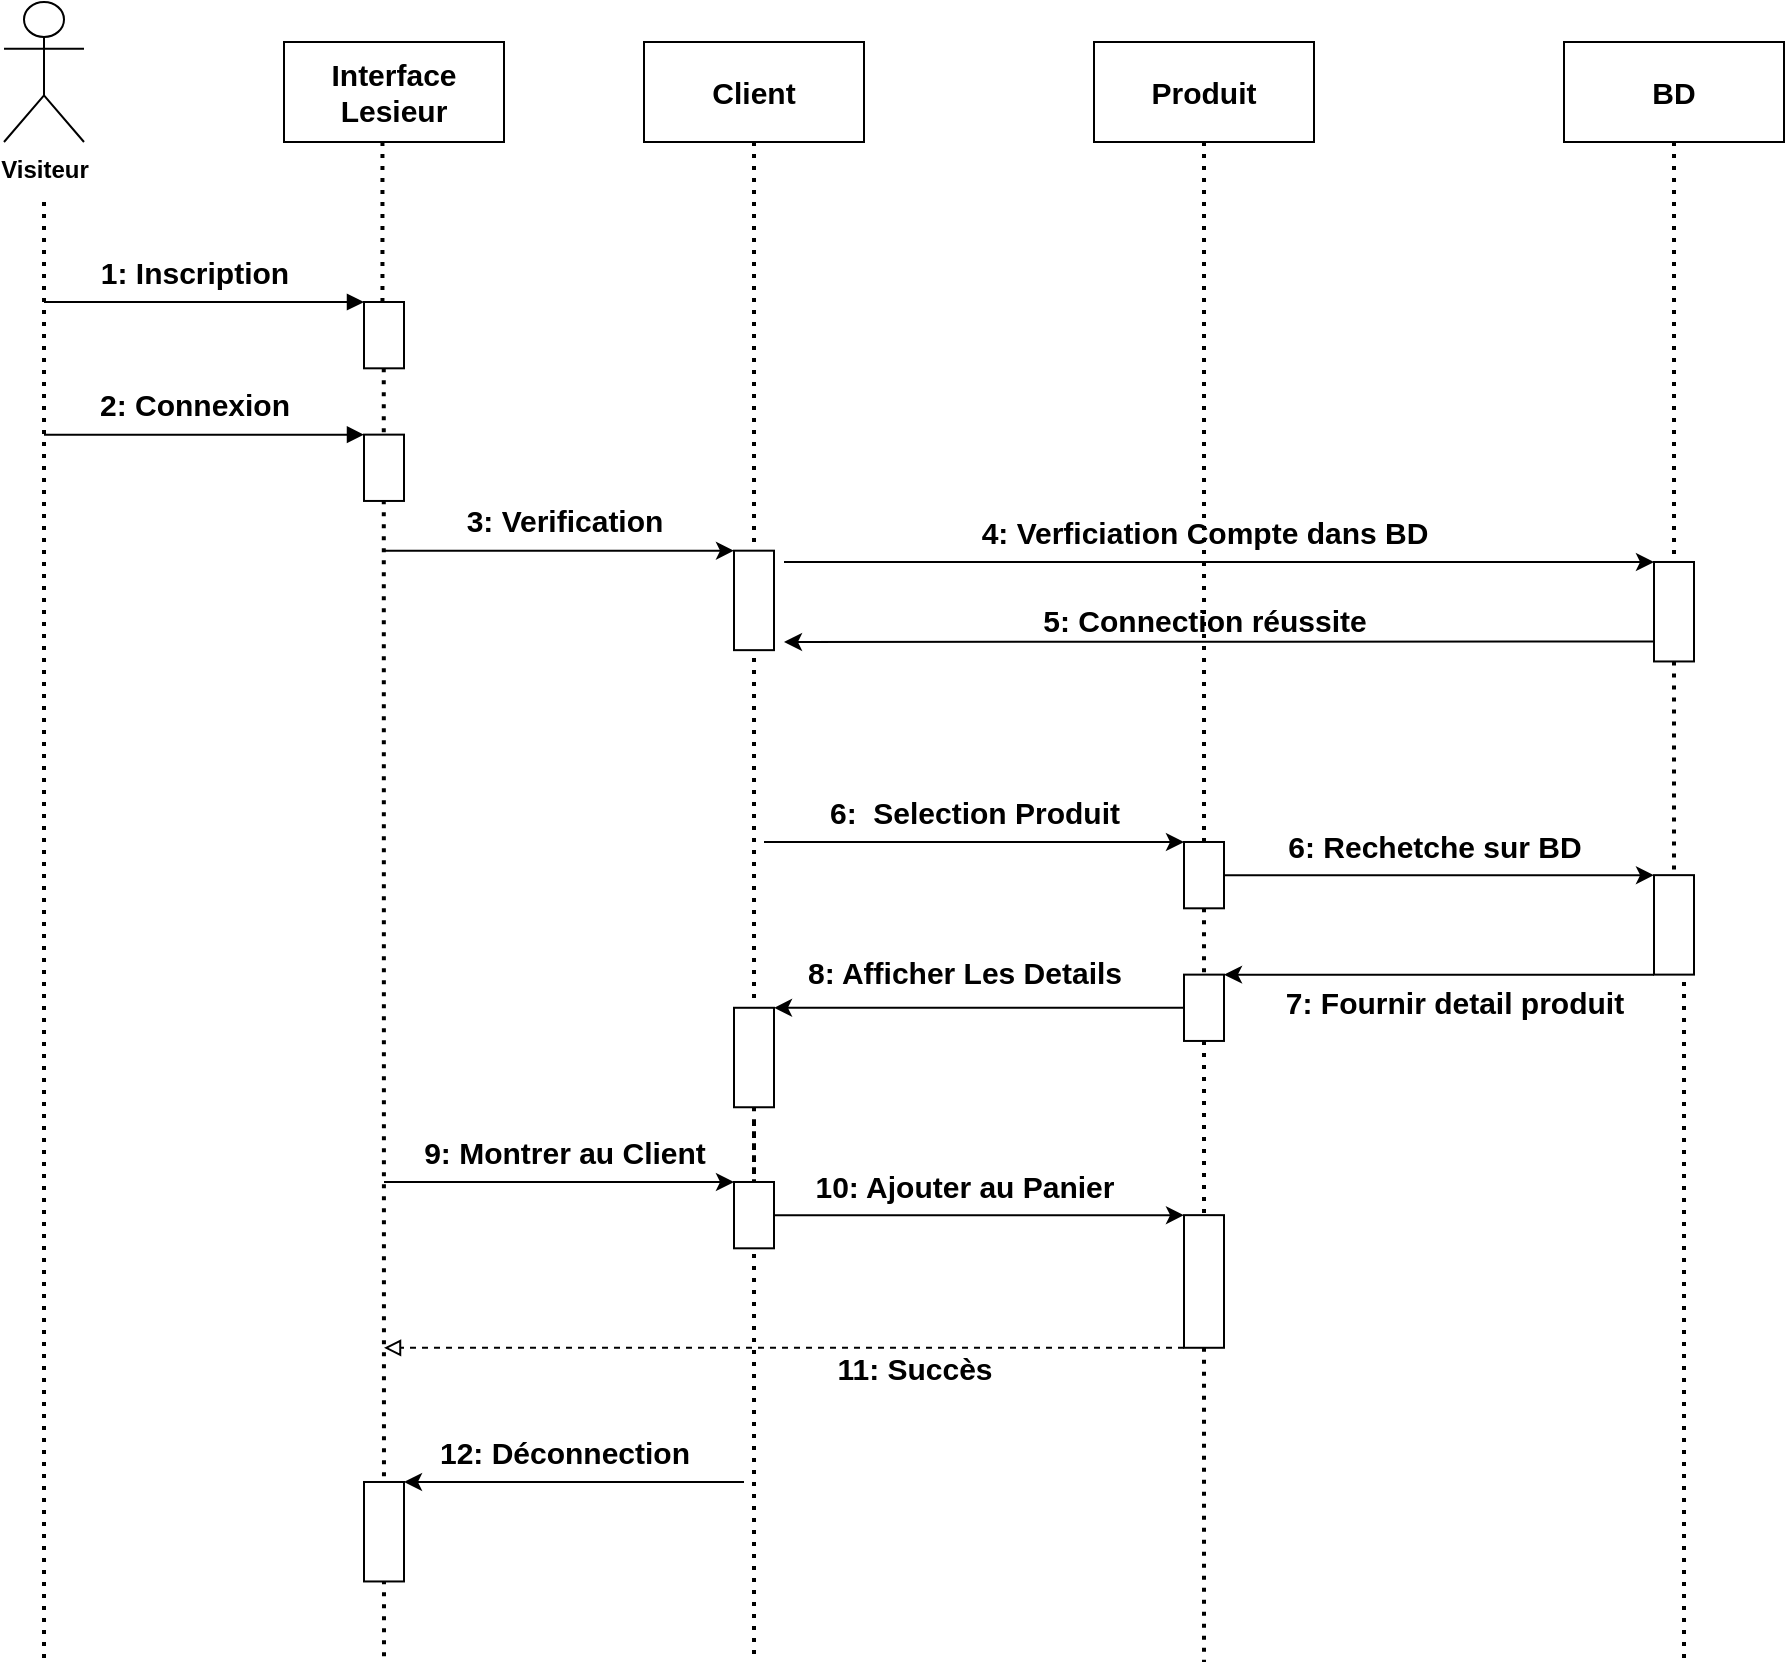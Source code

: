 <mxfile version="21.7.5" type="github">
  <diagram name="Page-1" id="2YBvvXClWsGukQMizWep">
    <mxGraphModel dx="1615" dy="834" grid="1" gridSize="10" guides="1" tooltips="1" connect="1" arrows="1" fold="1" page="1" pageScale="1" pageWidth="850" pageHeight="1100" math="0" shadow="0">
      <root>
        <mxCell id="0" />
        <mxCell id="1" parent="0" />
        <mxCell id="o9jhjcD2wl6_UNwFyDat-40" value="" style="endArrow=none;dashed=1;html=1;strokeWidth=2;rounded=0;dashPattern=1 2;exitX=0.5;exitY=1;exitDx=0;exitDy=0;fontStyle=1" edge="1" parent="1" source="o9jhjcD2wl6_UNwFyDat-14">
          <mxGeometry width="50" height="50" relative="1" as="geometry">
            <mxPoint x="494.7" y="150" as="sourcePoint" />
            <mxPoint x="495" y="550" as="targetPoint" />
          </mxGeometry>
        </mxCell>
        <mxCell id="o9jhjcD2wl6_UNwFyDat-6" value="&lt;span&gt;Visiteur&lt;/span&gt;" style="shape=umlActor;verticalLabelPosition=bottom;verticalAlign=top;html=1;fontStyle=1" vertex="1" parent="1">
          <mxGeometry x="120" y="50" width="40" height="70" as="geometry" />
        </mxCell>
        <mxCell id="o9jhjcD2wl6_UNwFyDat-11" value="" style="endArrow=none;dashed=1;html=1;strokeWidth=2;rounded=0;dashPattern=1 2;fontStyle=1" edge="1" parent="1">
          <mxGeometry width="50" height="50" relative="1" as="geometry">
            <mxPoint x="140" y="150" as="sourcePoint" />
            <mxPoint x="140" y="880" as="targetPoint" />
          </mxGeometry>
        </mxCell>
        <mxCell id="o9jhjcD2wl6_UNwFyDat-12" value="&lt;span&gt;&lt;font style=&quot;font-size: 15px;&quot;&gt;Interface Lesieur&lt;/font&gt;&lt;/span&gt;" style="html=1;whiteSpace=wrap;fontStyle=1" vertex="1" parent="1">
          <mxGeometry x="260" y="70" width="110" height="50" as="geometry" />
        </mxCell>
        <mxCell id="o9jhjcD2wl6_UNwFyDat-13" value="&lt;span&gt;&lt;font style=&quot;font-size: 15px;&quot;&gt;Produit&lt;/font&gt;&lt;/span&gt;" style="html=1;whiteSpace=wrap;fontStyle=1" vertex="1" parent="1">
          <mxGeometry x="665" y="70" width="110" height="50" as="geometry" />
        </mxCell>
        <mxCell id="o9jhjcD2wl6_UNwFyDat-14" value="&lt;span&gt;&lt;font style=&quot;font-size: 15px;&quot;&gt;Client&lt;/font&gt;&lt;/span&gt;" style="html=1;whiteSpace=wrap;fontStyle=1" vertex="1" parent="1">
          <mxGeometry x="440" y="70" width="110" height="50" as="geometry" />
        </mxCell>
        <mxCell id="o9jhjcD2wl6_UNwFyDat-18" value="" style="endArrow=none;dashed=1;html=1;strokeWidth=2;rounded=0;dashPattern=1 2;fontStyle=1" edge="1" parent="1">
          <mxGeometry width="50" height="50" relative="1" as="geometry">
            <mxPoint x="495" y="610" as="sourcePoint" />
            <mxPoint x="495" y="880" as="targetPoint" />
          </mxGeometry>
        </mxCell>
        <mxCell id="o9jhjcD2wl6_UNwFyDat-21" value="" style="endArrow=none;dashed=1;html=1;strokeWidth=2;rounded=0;dashPattern=1 2;exitX=0.5;exitY=1;exitDx=0;exitDy=0;fontStyle=1" edge="1" parent="1">
          <mxGeometry width="50" height="50" relative="1" as="geometry">
            <mxPoint x="309.23" y="120" as="sourcePoint" />
            <mxPoint x="309.23" y="200" as="targetPoint" />
          </mxGeometry>
        </mxCell>
        <mxCell id="o9jhjcD2wl6_UNwFyDat-55" value="1: Inscription" style="text;html=1;align=center;verticalAlign=middle;resizable=0;points=[];autosize=1;strokeColor=none;fillColor=none;fontSize=15;fontStyle=1" vertex="1" parent="1">
          <mxGeometry x="155" y="170" width="120" height="30" as="geometry" />
        </mxCell>
        <mxCell id="o9jhjcD2wl6_UNwFyDat-64" value="" style="group;fontStyle=1" vertex="1" connectable="0" parent="1">
          <mxGeometry x="790" y="70" width="110" height="50" as="geometry" />
        </mxCell>
        <mxCell id="o9jhjcD2wl6_UNwFyDat-15" value="&lt;span&gt;&lt;font style=&quot;font-size: 15px;&quot;&gt;BD&lt;/font&gt;&lt;/span&gt;" style="html=1;whiteSpace=wrap;fontStyle=1" vertex="1" parent="1">
          <mxGeometry x="900" y="70" width="110" height="50" as="geometry" />
        </mxCell>
        <mxCell id="o9jhjcD2wl6_UNwFyDat-34" value="" style="endArrow=none;dashed=1;html=1;strokeWidth=2;rounded=0;dashPattern=1 2;exitX=0.5;exitY=1;exitDx=0;exitDy=0;fontStyle=1" edge="1" parent="1" source="o9jhjcD2wl6_UNwFyDat-67" target="o9jhjcD2wl6_UNwFyDat-33">
          <mxGeometry width="50" height="50" relative="1" as="geometry">
            <mxPoint x="844.66" y="150" as="sourcePoint" />
            <mxPoint x="840" y="650" as="targetPoint" />
          </mxGeometry>
        </mxCell>
        <mxCell id="o9jhjcD2wl6_UNwFyDat-33" value="" style="html=1;points=[];perimeter=orthogonalPerimeter;outlineConnect=0;targetShapes=umlLifeline;portConstraint=eastwest;newEdgeStyle={&quot;edgeStyle&quot;:&quot;elbowEdgeStyle&quot;,&quot;elbow&quot;:&quot;vertical&quot;,&quot;curved&quot;:0,&quot;rounded&quot;:0};rounded=0;glass=0;shadow=0;fontStyle=1" vertex="1" parent="1">
          <mxGeometry x="945" y="486.576" width="20" height="49.737" as="geometry" />
        </mxCell>
        <mxCell id="o9jhjcD2wl6_UNwFyDat-32" value="" style="endArrow=classic;html=1;rounded=0;fontStyle=1" edge="1" parent="1" source="o9jhjcD2wl6_UNwFyDat-30" target="o9jhjcD2wl6_UNwFyDat-33">
          <mxGeometry width="50" height="50" relative="1" as="geometry">
            <mxPoint x="690" y="486.576" as="sourcePoint" />
            <mxPoint x="830" y="486.576" as="targetPoint" />
          </mxGeometry>
        </mxCell>
        <mxCell id="o9jhjcD2wl6_UNwFyDat-35" value="" style="endArrow=classic;html=1;rounded=0;fontStyle=1" edge="1" parent="1" source="o9jhjcD2wl6_UNwFyDat-33" target="o9jhjcD2wl6_UNwFyDat-36">
          <mxGeometry width="50" height="50" relative="1" as="geometry">
            <mxPoint x="320" y="511.445" as="sourcePoint" />
            <mxPoint x="720" y="536.313" as="targetPoint" />
          </mxGeometry>
        </mxCell>
        <mxCell id="o9jhjcD2wl6_UNwFyDat-16" value="" style="endArrow=none;dashed=1;html=1;strokeWidth=2;rounded=0;dashPattern=1 2;fontStyle=1" edge="1" parent="1">
          <mxGeometry width="50" height="50" relative="1" as="geometry">
            <mxPoint x="960" y="540" as="sourcePoint" />
            <mxPoint x="960" y="880" as="targetPoint" />
          </mxGeometry>
        </mxCell>
        <mxCell id="o9jhjcD2wl6_UNwFyDat-31" value="" style="endArrow=none;dashed=1;html=1;strokeWidth=2;rounded=0;dashPattern=1 2;exitX=0.5;exitY=1;exitDx=0;exitDy=0;fontStyle=1" edge="1" parent="1" source="o9jhjcD2wl6_UNwFyDat-13" target="o9jhjcD2wl6_UNwFyDat-30">
          <mxGeometry width="50" height="50" relative="1" as="geometry">
            <mxPoint x="674.66" y="150" as="sourcePoint" />
            <mxPoint x="675" y="680" as="targetPoint" />
          </mxGeometry>
        </mxCell>
        <mxCell id="o9jhjcD2wl6_UNwFyDat-68" value="" style="endArrow=classic;html=1;rounded=0;fontStyle=1;exitX=1.25;exitY=0.114;exitDx=0;exitDy=0;exitPerimeter=0;" edge="1" parent="1" target="o9jhjcD2wl6_UNwFyDat-67" source="o9jhjcD2wl6_UNwFyDat-25">
          <mxGeometry width="50" height="50" relative="1" as="geometry">
            <mxPoint x="720" y="320" as="sourcePoint" />
            <mxPoint x="830" y="319.996" as="targetPoint" />
          </mxGeometry>
        </mxCell>
        <mxCell id="o9jhjcD2wl6_UNwFyDat-69" value="" style="endArrow=classic;html=1;rounded=0;fontStyle=1" edge="1" parent="1">
          <mxGeometry width="50" height="50" relative="1" as="geometry">
            <mxPoint x="945" y="369.73" as="sourcePoint" />
            <mxPoint x="510" y="370" as="targetPoint" />
          </mxGeometry>
        </mxCell>
        <mxCell id="o9jhjcD2wl6_UNwFyDat-19" value="" style="endArrow=none;dashed=1;html=1;strokeWidth=2;rounded=0;dashPattern=1 2;fontStyle=1" edge="1" parent="1">
          <mxGeometry width="50" height="50" relative="1" as="geometry">
            <mxPoint x="309.88" y="233.158" as="sourcePoint" />
            <mxPoint x="310" y="880" as="targetPoint" />
          </mxGeometry>
        </mxCell>
        <mxCell id="o9jhjcD2wl6_UNwFyDat-20" value="" style="html=1;points=[];perimeter=orthogonalPerimeter;outlineConnect=0;targetShapes=umlLifeline;portConstraint=eastwest;newEdgeStyle={&quot;edgeStyle&quot;:&quot;elbowEdgeStyle&quot;,&quot;elbow&quot;:&quot;vertical&quot;,&quot;curved&quot;:0,&quot;rounded&quot;:0};rounded=0;glass=0;shadow=0;fontStyle=1" vertex="1" parent="1">
          <mxGeometry x="300" y="200" width="20" height="33.158" as="geometry" />
        </mxCell>
        <mxCell id="o9jhjcD2wl6_UNwFyDat-22" value="" style="endArrow=block;html=1;rounded=0;endFill=1;fontStyle=1" edge="1" parent="1" target="o9jhjcD2wl6_UNwFyDat-20">
          <mxGeometry width="50" height="50" relative="1" as="geometry">
            <mxPoint x="140" y="200" as="sourcePoint" />
            <mxPoint x="490" y="241.447" as="targetPoint" />
          </mxGeometry>
        </mxCell>
        <mxCell id="o9jhjcD2wl6_UNwFyDat-23" value="" style="html=1;points=[];perimeter=orthogonalPerimeter;outlineConnect=0;targetShapes=umlLifeline;portConstraint=eastwest;newEdgeStyle={&quot;edgeStyle&quot;:&quot;elbowEdgeStyle&quot;,&quot;elbow&quot;:&quot;vertical&quot;,&quot;curved&quot;:0,&quot;rounded&quot;:0};rounded=0;glass=0;shadow=0;fontStyle=1" vertex="1" parent="1">
          <mxGeometry x="300" y="266.316" width="20" height="33.158" as="geometry" />
        </mxCell>
        <mxCell id="o9jhjcD2wl6_UNwFyDat-24" value="" style="endArrow=block;html=1;rounded=0;endFill=1;fontStyle=1" edge="1" parent="1" target="o9jhjcD2wl6_UNwFyDat-23">
          <mxGeometry width="50" height="50" relative="1" as="geometry">
            <mxPoint x="140" y="266.316" as="sourcePoint" />
            <mxPoint x="490" y="307.763" as="targetPoint" />
          </mxGeometry>
        </mxCell>
        <mxCell id="o9jhjcD2wl6_UNwFyDat-25" value="" style="html=1;points=[];perimeter=orthogonalPerimeter;outlineConnect=0;targetShapes=umlLifeline;portConstraint=eastwest;newEdgeStyle={&quot;edgeStyle&quot;:&quot;elbowEdgeStyle&quot;,&quot;elbow&quot;:&quot;vertical&quot;,&quot;curved&quot;:0,&quot;rounded&quot;:0};rounded=0;glass=0;shadow=0;fontStyle=1" vertex="1" parent="1">
          <mxGeometry x="485" y="324.342" width="20" height="49.737" as="geometry" />
        </mxCell>
        <mxCell id="o9jhjcD2wl6_UNwFyDat-27" value="" style="endArrow=classic;html=1;rounded=0;fontStyle=1" edge="1" parent="1" target="o9jhjcD2wl6_UNwFyDat-25">
          <mxGeometry width="50" height="50" relative="1" as="geometry">
            <mxPoint x="310" y="324.342" as="sourcePoint" />
            <mxPoint x="420" y="241.447" as="targetPoint" />
          </mxGeometry>
        </mxCell>
        <mxCell id="o9jhjcD2wl6_UNwFyDat-38" value="" style="endArrow=classic;html=1;rounded=0;fontStyle=1" edge="1" parent="1" source="o9jhjcD2wl6_UNwFyDat-36" target="o9jhjcD2wl6_UNwFyDat-39">
          <mxGeometry width="50" height="50" relative="1" as="geometry">
            <mxPoint x="380" y="528.024" as="sourcePoint" />
            <mxPoint x="530" y="536.313" as="targetPoint" />
          </mxGeometry>
        </mxCell>
        <mxCell id="o9jhjcD2wl6_UNwFyDat-39" value="" style="html=1;points=[];perimeter=orthogonalPerimeter;outlineConnect=0;targetShapes=umlLifeline;portConstraint=eastwest;newEdgeStyle={&quot;edgeStyle&quot;:&quot;elbowEdgeStyle&quot;,&quot;elbow&quot;:&quot;vertical&quot;,&quot;curved&quot;:0,&quot;rounded&quot;:0};rounded=0;glass=0;shadow=0;fontStyle=1" vertex="1" parent="1">
          <mxGeometry x="485" y="552.892" width="20" height="49.737" as="geometry" />
        </mxCell>
        <mxCell id="o9jhjcD2wl6_UNwFyDat-43" value="" style="endArrow=none;dashed=1;html=1;strokeWidth=2;rounded=0;dashPattern=1 2;fontStyle=1" edge="1" parent="1" source="o9jhjcD2wl6_UNwFyDat-39" target="o9jhjcD2wl6_UNwFyDat-41">
          <mxGeometry width="50" height="50" relative="1" as="geometry">
            <mxPoint x="495" y="531.579" as="sourcePoint" />
            <mxPoint x="495" y="722.237" as="targetPoint" />
          </mxGeometry>
        </mxCell>
        <mxCell id="o9jhjcD2wl6_UNwFyDat-41" value="" style="html=1;points=[];perimeter=orthogonalPerimeter;outlineConnect=0;targetShapes=umlLifeline;portConstraint=eastwest;newEdgeStyle={&quot;edgeStyle&quot;:&quot;elbowEdgeStyle&quot;,&quot;elbow&quot;:&quot;vertical&quot;,&quot;curved&quot;:0,&quot;rounded&quot;:0};rounded=0;glass=0;shadow=0;fontStyle=1" vertex="1" parent="1">
          <mxGeometry x="485" y="639.996" width="20" height="33.158" as="geometry" />
        </mxCell>
        <mxCell id="o9jhjcD2wl6_UNwFyDat-44" value="" style="endArrow=classic;html=1;rounded=0;fontStyle=1" edge="1" parent="1" target="o9jhjcD2wl6_UNwFyDat-41">
          <mxGeometry width="50" height="50" relative="1" as="geometry">
            <mxPoint x="310" y="639.996" as="sourcePoint" />
            <mxPoint x="330" y="416.181" as="targetPoint" />
          </mxGeometry>
        </mxCell>
        <mxCell id="o9jhjcD2wl6_UNwFyDat-45" value="" style="endArrow=classic;html=1;rounded=0;fontStyle=1" edge="1" parent="1" target="o9jhjcD2wl6_UNwFyDat-30">
          <mxGeometry width="50" height="50" relative="1" as="geometry">
            <mxPoint x="500" y="469.997" as="sourcePoint" />
            <mxPoint x="380" y="478.287" as="targetPoint" />
          </mxGeometry>
        </mxCell>
        <mxCell id="o9jhjcD2wl6_UNwFyDat-48" value="" style="endArrow=classic;html=1;rounded=0;fontStyle=1" edge="1" parent="1" source="o9jhjcD2wl6_UNwFyDat-41" target="o9jhjcD2wl6_UNwFyDat-46">
          <mxGeometry width="50" height="50" relative="1" as="geometry">
            <mxPoint x="220" y="598.549" as="sourcePoint" />
            <mxPoint x="650" y="656.575" as="targetPoint" />
          </mxGeometry>
        </mxCell>
        <mxCell id="o9jhjcD2wl6_UNwFyDat-49" value="" style="endArrow=block;html=1;rounded=0;dashed=1;endFill=0;fontStyle=1" edge="1" parent="1" source="o9jhjcD2wl6_UNwFyDat-46">
          <mxGeometry width="50" height="50" relative="1" as="geometry">
            <mxPoint x="220" y="598.549" as="sourcePoint" />
            <mxPoint x="310" y="722.891" as="targetPoint" />
          </mxGeometry>
        </mxCell>
        <mxCell id="o9jhjcD2wl6_UNwFyDat-51" value="" style="html=1;points=[];perimeter=orthogonalPerimeter;outlineConnect=0;targetShapes=umlLifeline;portConstraint=eastwest;newEdgeStyle={&quot;edgeStyle&quot;:&quot;elbowEdgeStyle&quot;,&quot;elbow&quot;:&quot;vertical&quot;,&quot;curved&quot;:0,&quot;rounded&quot;:0};rounded=0;glass=0;shadow=0;fontStyle=1" vertex="1" parent="1">
          <mxGeometry x="300" y="789.997" width="20" height="49.737" as="geometry" />
        </mxCell>
        <mxCell id="o9jhjcD2wl6_UNwFyDat-53" value="" style="endArrow=classic;html=1;rounded=0;fontStyle=1" edge="1" parent="1" target="o9jhjcD2wl6_UNwFyDat-51">
          <mxGeometry width="50" height="50" relative="1" as="geometry">
            <mxPoint x="490" y="790" as="sourcePoint" />
            <mxPoint x="460" y="685.921" as="targetPoint" />
          </mxGeometry>
        </mxCell>
        <mxCell id="o9jhjcD2wl6_UNwFyDat-61" value="&lt;font size=&quot;1&quot;&gt;&lt;span style=&quot;font-size: 15px;&quot;&gt;2: Connexion&lt;/span&gt;&lt;/font&gt;" style="text;html=1;align=center;verticalAlign=middle;resizable=0;points=[];autosize=1;strokeColor=none;fillColor=none;fontStyle=1" vertex="1" parent="1">
          <mxGeometry x="155" y="236.32" width="120" height="30" as="geometry" />
        </mxCell>
        <mxCell id="o9jhjcD2wl6_UNwFyDat-62" value="&lt;span&gt;&lt;font style=&quot;font-size: 15px;&quot;&gt;3: Verification&lt;/font&gt;&lt;/span&gt;" style="text;html=1;align=center;verticalAlign=middle;resizable=0;points=[];autosize=1;strokeColor=none;fillColor=none;fontStyle=1" vertex="1" parent="1">
          <mxGeometry x="340" y="294.34" width="120" height="30" as="geometry" />
        </mxCell>
        <mxCell id="o9jhjcD2wl6_UNwFyDat-63" value="&lt;font style=&quot;font-size: 15px;&quot;&gt;&lt;span&gt;4: Verficiation Compte dans BD&lt;br&gt;&lt;/span&gt;&lt;/font&gt;" style="text;html=1;align=center;verticalAlign=middle;resizable=0;points=[];autosize=1;strokeColor=none;fillColor=none;fontStyle=1" vertex="1" parent="1">
          <mxGeometry x="595" y="300" width="250" height="30" as="geometry" />
        </mxCell>
        <mxCell id="o9jhjcD2wl6_UNwFyDat-66" value="&lt;b&gt;&lt;font style=&quot;font-size: 15px;&quot;&gt;6:&amp;nbsp; Selection Produit&lt;/font&gt;&lt;/b&gt;" style="text;html=1;align=center;verticalAlign=middle;resizable=0;points=[];autosize=1;strokeColor=none;fillColor=none;" vertex="1" parent="1">
          <mxGeometry x="520" y="440" width="170" height="30" as="geometry" />
        </mxCell>
        <mxCell id="o9jhjcD2wl6_UNwFyDat-17" value="" style="endArrow=none;dashed=1;html=1;strokeWidth=2;rounded=0;dashPattern=1 2;fontStyle=1" edge="1" parent="1" source="o9jhjcD2wl6_UNwFyDat-46">
          <mxGeometry width="50" height="50" relative="1" as="geometry">
            <mxPoint x="719.66" y="158.553" as="sourcePoint" />
            <mxPoint x="720" y="880" as="targetPoint" />
          </mxGeometry>
        </mxCell>
        <mxCell id="o9jhjcD2wl6_UNwFyDat-30" value="" style="html=1;points=[];perimeter=orthogonalPerimeter;outlineConnect=0;targetShapes=umlLifeline;portConstraint=eastwest;newEdgeStyle={&quot;edgeStyle&quot;:&quot;elbowEdgeStyle&quot;,&quot;elbow&quot;:&quot;vertical&quot;,&quot;curved&quot;:0,&quot;rounded&quot;:0};rounded=0;glass=0;shadow=0;fontStyle=1" vertex="1" parent="1">
          <mxGeometry x="710" y="469.997" width="20" height="33.158" as="geometry" />
        </mxCell>
        <mxCell id="o9jhjcD2wl6_UNwFyDat-37" value="" style="endArrow=none;dashed=1;html=1;strokeWidth=2;rounded=0;dashPattern=1 2;fontStyle=1" edge="1" parent="1" source="o9jhjcD2wl6_UNwFyDat-30" target="o9jhjcD2wl6_UNwFyDat-36">
          <mxGeometry width="50" height="50" relative="1" as="geometry">
            <mxPoint x="720" y="432.105" as="sourcePoint" />
            <mxPoint x="720" y="597.895" as="targetPoint" />
          </mxGeometry>
        </mxCell>
        <mxCell id="o9jhjcD2wl6_UNwFyDat-36" value="" style="html=1;points=[];perimeter=orthogonalPerimeter;outlineConnect=0;targetShapes=umlLifeline;portConstraint=eastwest;newEdgeStyle={&quot;edgeStyle&quot;:&quot;elbowEdgeStyle&quot;,&quot;elbow&quot;:&quot;vertical&quot;,&quot;curved&quot;:0,&quot;rounded&quot;:0};rounded=0;glass=0;shadow=0;fontStyle=1" vertex="1" parent="1">
          <mxGeometry x="710" y="536.313" width="20" height="33.158" as="geometry" />
        </mxCell>
        <mxCell id="o9jhjcD2wl6_UNwFyDat-47" value="" style="endArrow=none;dashed=1;html=1;strokeWidth=2;rounded=0;dashPattern=1 2;fontStyle=1" edge="1" parent="1" source="o9jhjcD2wl6_UNwFyDat-36" target="o9jhjcD2wl6_UNwFyDat-46">
          <mxGeometry width="50" height="50" relative="1" as="geometry">
            <mxPoint x="720" y="498.421" as="sourcePoint" />
            <mxPoint x="720" y="697.368" as="targetPoint" />
          </mxGeometry>
        </mxCell>
        <mxCell id="o9jhjcD2wl6_UNwFyDat-46" value="" style="html=1;points=[];perimeter=orthogonalPerimeter;outlineConnect=0;targetShapes=umlLifeline;portConstraint=eastwest;newEdgeStyle={&quot;edgeStyle&quot;:&quot;elbowEdgeStyle&quot;,&quot;elbow&quot;:&quot;vertical&quot;,&quot;curved&quot;:0,&quot;rounded&quot;:0};rounded=0;glass=0;shadow=0;fontStyle=1" vertex="1" parent="1">
          <mxGeometry x="710" y="656.575" width="20" height="66.316" as="geometry" />
        </mxCell>
        <mxCell id="o9jhjcD2wl6_UNwFyDat-70" value="" style="endArrow=none;dashed=1;html=1;strokeWidth=2;rounded=0;dashPattern=1 2;exitX=0.5;exitY=1;exitDx=0;exitDy=0;fontStyle=1" edge="1" parent="1" source="o9jhjcD2wl6_UNwFyDat-15" target="o9jhjcD2wl6_UNwFyDat-67">
          <mxGeometry width="50" height="50" relative="1" as="geometry">
            <mxPoint x="955" y="120" as="sourcePoint" />
            <mxPoint x="955" y="487" as="targetPoint" />
          </mxGeometry>
        </mxCell>
        <mxCell id="o9jhjcD2wl6_UNwFyDat-67" value="" style="html=1;points=[];perimeter=orthogonalPerimeter;outlineConnect=0;targetShapes=umlLifeline;portConstraint=eastwest;newEdgeStyle={&quot;edgeStyle&quot;:&quot;elbowEdgeStyle&quot;,&quot;elbow&quot;:&quot;vertical&quot;,&quot;curved&quot;:0,&quot;rounded&quot;:0};rounded=0;glass=0;shadow=0;fontStyle=1" vertex="1" parent="1">
          <mxGeometry x="945" y="329.996" width="20" height="49.737" as="geometry" />
        </mxCell>
        <mxCell id="o9jhjcD2wl6_UNwFyDat-71" value="&lt;b&gt;&lt;font style=&quot;font-size: 15px;&quot;&gt;5: Connection réussite&lt;/font&gt;&lt;/b&gt;" style="text;html=1;align=center;verticalAlign=middle;resizable=0;points=[];autosize=1;strokeColor=none;fillColor=none;" vertex="1" parent="1">
          <mxGeometry x="625" y="344.08" width="190" height="30" as="geometry" />
        </mxCell>
        <mxCell id="o9jhjcD2wl6_UNwFyDat-72" value="&lt;font style=&quot;font-size: 15px;&quot;&gt;&lt;b&gt;6: Rechetche sur BD&lt;/b&gt;&lt;/font&gt;" style="text;html=1;align=center;verticalAlign=middle;resizable=0;points=[];autosize=1;strokeColor=none;fillColor=none;" vertex="1" parent="1">
          <mxGeometry x="750" y="456.58" width="170" height="30" as="geometry" />
        </mxCell>
        <mxCell id="o9jhjcD2wl6_UNwFyDat-73" value="&lt;b&gt;&lt;font style=&quot;font-size: 15px;&quot;&gt;7: Fournir detail produit&lt;/font&gt;&lt;/b&gt;" style="text;html=1;align=center;verticalAlign=middle;resizable=0;points=[];autosize=1;strokeColor=none;fillColor=none;" vertex="1" parent="1">
          <mxGeometry x="750" y="535" width="190" height="30" as="geometry" />
        </mxCell>
        <mxCell id="o9jhjcD2wl6_UNwFyDat-74" value="&lt;b&gt;&lt;font style=&quot;font-size: 15px;&quot;&gt;8: Afficher Les Details&lt;/font&gt;&lt;/b&gt;" style="text;html=1;align=center;verticalAlign=middle;resizable=0;points=[];autosize=1;strokeColor=none;fillColor=none;" vertex="1" parent="1">
          <mxGeometry x="510" y="520" width="180" height="30" as="geometry" />
        </mxCell>
        <mxCell id="o9jhjcD2wl6_UNwFyDat-75" value="&lt;b&gt;&lt;font style=&quot;font-size: 15px;&quot;&gt;9: Montrer au Client&lt;/font&gt;&lt;/b&gt;" style="text;html=1;align=center;verticalAlign=middle;resizable=0;points=[];autosize=1;strokeColor=none;fillColor=none;" vertex="1" parent="1">
          <mxGeometry x="320" y="610" width="160" height="30" as="geometry" />
        </mxCell>
        <mxCell id="o9jhjcD2wl6_UNwFyDat-76" value="&lt;b&gt;&lt;font style=&quot;font-size: 15px;&quot;&gt;10: Ajouter au Panier&lt;/font&gt;&lt;/b&gt;" style="text;html=1;align=center;verticalAlign=middle;resizable=0;points=[];autosize=1;strokeColor=none;fillColor=none;" vertex="1" parent="1">
          <mxGeometry x="515" y="626.58" width="170" height="30" as="geometry" />
        </mxCell>
        <mxCell id="o9jhjcD2wl6_UNwFyDat-77" value="&lt;b&gt;&lt;font style=&quot;font-size: 15px;&quot;&gt;12: Déconnection&lt;/font&gt;&lt;/b&gt;" style="text;html=1;align=center;verticalAlign=middle;resizable=0;points=[];autosize=1;strokeColor=none;fillColor=none;" vertex="1" parent="1">
          <mxGeometry x="325" y="760" width="150" height="30" as="geometry" />
        </mxCell>
        <mxCell id="o9jhjcD2wl6_UNwFyDat-80" value="&lt;b&gt;&lt;font style=&quot;font-size: 15px;&quot;&gt;11: Succès&lt;/font&gt;&lt;/b&gt;" style="text;html=1;align=center;verticalAlign=middle;resizable=0;points=[];autosize=1;strokeColor=none;fillColor=none;" vertex="1" parent="1">
          <mxGeometry x="525" y="718" width="100" height="30" as="geometry" />
        </mxCell>
      </root>
    </mxGraphModel>
  </diagram>
</mxfile>
